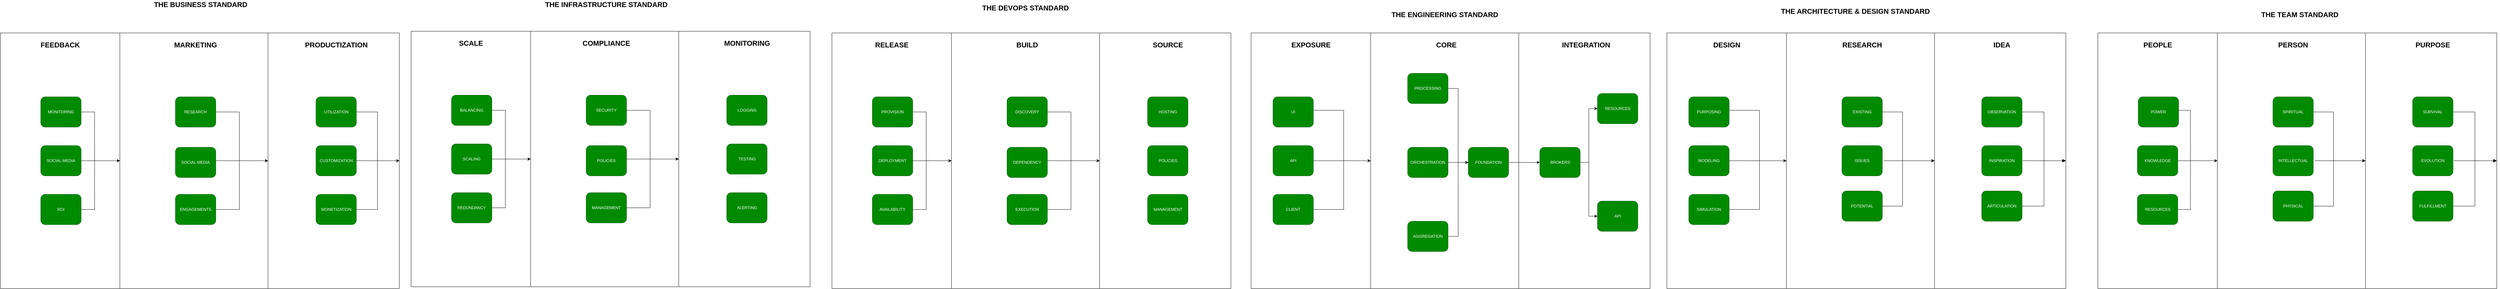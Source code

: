 <mxfile version="14.5.1" type="device" pages="3"><diagram id="Ba9NhRlfh40t01l3Q6xL" name="Page-1"><mxGraphModel dx="6178" dy="3180" grid="1" gridSize="10" guides="1" tooltips="1" connect="1" arrows="1" fold="1" page="1" pageScale="1" pageWidth="1100" pageHeight="850" math="0" shadow="0"><root><mxCell id="0"/><mxCell id="1" parent="0"/><mxCell id="diK6KQzJrS_RyzCH9LNf-19" value="" style="rounded=0;whiteSpace=wrap;html=1;" parent="1" vertex="1"><mxGeometry x="2535" y="-545" width="535" height="760" as="geometry"/></mxCell><mxCell id="diK6KQzJrS_RyzCH9LNf-18" value="" style="rounded=0;whiteSpace=wrap;html=1;" parent="1" vertex="1"><mxGeometry x="2240" y="-545" width="440" height="760" as="geometry"/></mxCell><mxCell id="diK6KQzJrS_RyzCH9LNf-17" value="" style="rounded=0;whiteSpace=wrap;html=1;" parent="1" vertex="1"><mxGeometry x="1885" y="-545" width="355" height="760" as="geometry"/></mxCell><mxCell id="jcMBM6VND6IAMipPpFeE-18" style="edgeStyle=orthogonalEdgeStyle;rounded=0;orthogonalLoop=1;jettySize=auto;html=1;entryX=0;entryY=0.5;entryDx=0;entryDy=0;" parent="1" source="diK6KQzJrS_RyzCH9LNf-2" target="jcMBM6VND6IAMipPpFeE-17" edge="1"><mxGeometry relative="1" as="geometry"/></mxCell><mxCell id="jcMBM6VND6IAMipPpFeE-19" style="edgeStyle=orthogonalEdgeStyle;rounded=0;orthogonalLoop=1;jettySize=auto;html=1;entryX=0;entryY=0.5;entryDx=0;entryDy=0;" parent="1" source="diK6KQzJrS_RyzCH9LNf-2" target="diK6KQzJrS_RyzCH9LNf-21" edge="1"><mxGeometry relative="1" as="geometry"/></mxCell><mxCell id="diK6KQzJrS_RyzCH9LNf-2" value="BROKERS" style="rounded=1;whiteSpace=wrap;html=1;fillColor=#008a00;strokeColor=#005700;fontColor=#ffffff;" parent="1" vertex="1"><mxGeometry x="2742.5" y="-205" width="120" height="90" as="geometry"/></mxCell><mxCell id="diK6KQzJrS_RyzCH9LNf-4" style="edgeStyle=orthogonalEdgeStyle;rounded=0;orthogonalLoop=1;jettySize=auto;html=1;" parent="1" source="diK6KQzJrS_RyzCH9LNf-3" target="diK6KQzJrS_RyzCH9LNf-2" edge="1"><mxGeometry relative="1" as="geometry"/></mxCell><mxCell id="diK6KQzJrS_RyzCH9LNf-3" value="FOUNDATION" style="rounded=1;whiteSpace=wrap;html=1;fillColor=#008a00;strokeColor=#005700;fontColor=#ffffff;" parent="1" vertex="1"><mxGeometry x="2530" y="-205" width="120" height="90" as="geometry"/></mxCell><mxCell id="jcMBM6VND6IAMipPpFeE-9" style="edgeStyle=orthogonalEdgeStyle;rounded=0;orthogonalLoop=1;jettySize=auto;html=1;" parent="1" source="diK6KQzJrS_RyzCH9LNf-7" target="diK6KQzJrS_RyzCH9LNf-18" edge="1"><mxGeometry relative="1" as="geometry"><Array as="points"><mxPoint x="2160" y="-315"/><mxPoint x="2160" y="-165"/></Array></mxGeometry></mxCell><mxCell id="diK6KQzJrS_RyzCH9LNf-7" value="UI" style="rounded=1;whiteSpace=wrap;html=1;fillColor=#008a00;strokeColor=#005700;fontColor=#ffffff;" parent="1" vertex="1"><mxGeometry x="1950" y="-355" width="120" height="90" as="geometry"/></mxCell><mxCell id="jcMBM6VND6IAMipPpFeE-12" style="edgeStyle=orthogonalEdgeStyle;rounded=0;orthogonalLoop=1;jettySize=auto;html=1;" parent="1" source="diK6KQzJrS_RyzCH9LNf-9" edge="1"><mxGeometry relative="1" as="geometry"><mxPoint x="2240" y="-165" as="targetPoint"/></mxGeometry></mxCell><mxCell id="diK6KQzJrS_RyzCH9LNf-9" value="API" style="rounded=1;whiteSpace=wrap;html=1;fillColor=#008a00;strokeColor=#005700;fontColor=#ffffff;" parent="1" vertex="1"><mxGeometry x="1950" y="-210" width="120" height="90" as="geometry"/></mxCell><mxCell id="jcMBM6VND6IAMipPpFeE-13" style="edgeStyle=orthogonalEdgeStyle;rounded=0;orthogonalLoop=1;jettySize=auto;html=1;" parent="1" source="diK6KQzJrS_RyzCH9LNf-10" edge="1"><mxGeometry relative="1" as="geometry"><mxPoint x="2240" y="-165" as="targetPoint"/><Array as="points"><mxPoint x="2160" y="-20"/><mxPoint x="2160" y="-165"/></Array></mxGeometry></mxCell><mxCell id="diK6KQzJrS_RyzCH9LNf-10" value="CLIENT" style="rounded=1;whiteSpace=wrap;html=1;fillColor=#008a00;strokeColor=#005700;fontColor=#ffffff;" parent="1" vertex="1"><mxGeometry x="1950" y="-65" width="120" height="90" as="geometry"/></mxCell><mxCell id="diK6KQzJrS_RyzCH9LNf-21" value="API" style="rounded=1;whiteSpace=wrap;html=1;fillColor=#008a00;strokeColor=#005700;fontColor=#ffffff;" parent="1" vertex="1"><mxGeometry x="2913.75" y="-45" width="120" height="90" as="geometry"/></mxCell><mxCell id="jcMBM6VND6IAMipPpFeE-6" style="edgeStyle=orthogonalEdgeStyle;rounded=0;orthogonalLoop=1;jettySize=auto;html=1;entryX=0;entryY=0.5;entryDx=0;entryDy=0;" parent="1" source="jcMBM6VND6IAMipPpFeE-2" target="diK6KQzJrS_RyzCH9LNf-3" edge="1"><mxGeometry relative="1" as="geometry"/></mxCell><mxCell id="jcMBM6VND6IAMipPpFeE-2" value="PROCESSING" style="rounded=1;whiteSpace=wrap;html=1;fillColor=#008a00;strokeColor=#005700;fontColor=#ffffff;" parent="1" vertex="1"><mxGeometry x="2350" y="-425" width="120" height="90" as="geometry"/></mxCell><mxCell id="jcMBM6VND6IAMipPpFeE-5" style="edgeStyle=orthogonalEdgeStyle;rounded=0;orthogonalLoop=1;jettySize=auto;html=1;" parent="1" source="jcMBM6VND6IAMipPpFeE-3" target="diK6KQzJrS_RyzCH9LNf-3" edge="1"><mxGeometry relative="1" as="geometry"/></mxCell><mxCell id="jcMBM6VND6IAMipPpFeE-3" value="ORCHESTRATION" style="rounded=1;whiteSpace=wrap;html=1;fillColor=#008a00;strokeColor=#005700;fontColor=#ffffff;" parent="1" vertex="1"><mxGeometry x="2350" y="-205" width="120" height="90" as="geometry"/></mxCell><mxCell id="jcMBM6VND6IAMipPpFeE-7" style="edgeStyle=orthogonalEdgeStyle;rounded=0;orthogonalLoop=1;jettySize=auto;html=1;entryX=0;entryY=0.5;entryDx=0;entryDy=0;" parent="1" source="jcMBM6VND6IAMipPpFeE-4" target="diK6KQzJrS_RyzCH9LNf-3" edge="1"><mxGeometry relative="1" as="geometry"/></mxCell><mxCell id="jcMBM6VND6IAMipPpFeE-4" value="AGGREGATION" style="rounded=1;whiteSpace=wrap;html=1;fillColor=#008a00;strokeColor=#005700;fontColor=#ffffff;" parent="1" vertex="1"><mxGeometry x="2350" y="15" width="120" height="90" as="geometry"/></mxCell><mxCell id="jcMBM6VND6IAMipPpFeE-17" value="RESOURCES" style="rounded=1;whiteSpace=wrap;html=1;fillColor=#008a00;strokeColor=#005700;fontColor=#ffffff;" parent="1" vertex="1"><mxGeometry x="2913.75" y="-365" width="120" height="90" as="geometry"/></mxCell><mxCell id="jcMBM6VND6IAMipPpFeE-20" value="EXPOSURE" style="text;html=1;strokeColor=none;fillColor=none;align=center;verticalAlign=middle;whiteSpace=wrap;rounded=0;fontStyle=1;fontSize=21;" parent="1" vertex="1"><mxGeometry x="2042.5" y="-520" width="40" height="20" as="geometry"/></mxCell><mxCell id="jcMBM6VND6IAMipPpFeE-21" value="CORE" style="text;html=1;strokeColor=none;fillColor=none;align=center;verticalAlign=middle;whiteSpace=wrap;rounded=0;fontStyle=1;fontSize=21;" parent="1" vertex="1"><mxGeometry x="2445" y="-520" width="40" height="20" as="geometry"/></mxCell><mxCell id="jcMBM6VND6IAMipPpFeE-22" value="INTEGRATION" style="text;html=1;strokeColor=none;fillColor=none;align=center;verticalAlign=middle;whiteSpace=wrap;rounded=0;fontStyle=1;fontSize=21;" parent="1" vertex="1"><mxGeometry x="2860" y="-520" width="40" height="20" as="geometry"/></mxCell><mxCell id="jcMBM6VND6IAMipPpFeE-24" value="" style="rounded=0;whiteSpace=wrap;html=1;" parent="1" vertex="1"><mxGeometry x="1290" y="-545" width="535" height="760" as="geometry"/></mxCell><mxCell id="jcMBM6VND6IAMipPpFeE-25" value="" style="rounded=0;whiteSpace=wrap;html=1;" parent="1" vertex="1"><mxGeometry x="995" y="-545" width="440" height="760" as="geometry"/></mxCell><mxCell id="jcMBM6VND6IAMipPpFeE-26" value="" style="rounded=0;whiteSpace=wrap;html=1;" parent="1" vertex="1"><mxGeometry x="640" y="-545" width="355" height="760" as="geometry"/></mxCell><mxCell id="jcMBM6VND6IAMipPpFeE-46" value="RELEASE" style="text;html=1;strokeColor=none;fillColor=none;align=center;verticalAlign=middle;whiteSpace=wrap;rounded=0;fontStyle=1;fontSize=21;" parent="1" vertex="1"><mxGeometry x="797.5" y="-520" width="40" height="20" as="geometry"/></mxCell><mxCell id="jcMBM6VND6IAMipPpFeE-47" value="BUILD" style="text;html=1;strokeColor=none;fillColor=none;align=center;verticalAlign=middle;whiteSpace=wrap;rounded=0;fontStyle=1;fontSize=21;" parent="1" vertex="1"><mxGeometry x="1200" y="-520" width="40" height="20" as="geometry"/></mxCell><mxCell id="jcMBM6VND6IAMipPpFeE-48" value="SOURCE" style="text;html=1;strokeColor=none;fillColor=none;align=center;verticalAlign=middle;whiteSpace=wrap;rounded=0;fontStyle=1;fontSize=21;" parent="1" vertex="1"><mxGeometry x="1617.5" y="-520" width="40" height="20" as="geometry"/></mxCell><mxCell id="jcMBM6VND6IAMipPpFeE-58" style="edgeStyle=orthogonalEdgeStyle;rounded=0;orthogonalLoop=1;jettySize=auto;html=1;entryX=1;entryY=0.5;entryDx=0;entryDy=0;fontSize=21;" parent="1" source="jcMBM6VND6IAMipPpFeE-52" target="jcMBM6VND6IAMipPpFeE-25" edge="1"><mxGeometry relative="1" as="geometry"><Array as="points"><mxPoint x="1350" y="-310"/><mxPoint x="1350" y="-165"/></Array></mxGeometry></mxCell><mxCell id="jcMBM6VND6IAMipPpFeE-52" value="DISCOVERY" style="rounded=1;whiteSpace=wrap;html=1;fillColor=#008a00;strokeColor=#005700;fontColor=#ffffff;" parent="1" vertex="1"><mxGeometry x="1160" y="-355" width="120" height="90" as="geometry"/></mxCell><mxCell id="jcMBM6VND6IAMipPpFeE-59" style="edgeStyle=orthogonalEdgeStyle;rounded=0;orthogonalLoop=1;jettySize=auto;html=1;entryX=1;entryY=0.5;entryDx=0;entryDy=0;fontSize=21;" parent="1" source="jcMBM6VND6IAMipPpFeE-53" target="jcMBM6VND6IAMipPpFeE-25" edge="1"><mxGeometry relative="1" as="geometry"><Array as="points"><mxPoint x="1270" y="-165"/><mxPoint x="1270" y="-165"/></Array></mxGeometry></mxCell><mxCell id="jcMBM6VND6IAMipPpFeE-53" value="DEPENDENCY" style="rounded=1;whiteSpace=wrap;html=1;fillColor=#008a00;strokeColor=#005700;fontColor=#ffffff;" parent="1" vertex="1"><mxGeometry x="1160" y="-205" width="120" height="90" as="geometry"/></mxCell><mxCell id="jcMBM6VND6IAMipPpFeE-60" style="edgeStyle=orthogonalEdgeStyle;rounded=0;orthogonalLoop=1;jettySize=auto;html=1;entryX=1;entryY=0.5;entryDx=0;entryDy=0;fontSize=21;" parent="1" source="jcMBM6VND6IAMipPpFeE-54" target="jcMBM6VND6IAMipPpFeE-25" edge="1"><mxGeometry relative="1" as="geometry"><Array as="points"><mxPoint x="1350" y="-20"/><mxPoint x="1350" y="-165"/></Array></mxGeometry></mxCell><mxCell id="jcMBM6VND6IAMipPpFeE-54" value="EXECUTION" style="rounded=1;whiteSpace=wrap;html=1;fillColor=#008a00;strokeColor=#005700;fontColor=#ffffff;" parent="1" vertex="1"><mxGeometry x="1160" y="-65" width="120" height="90" as="geometry"/></mxCell><mxCell id="jcMBM6VND6IAMipPpFeE-55" value="HOSTING" style="rounded=1;whiteSpace=wrap;html=1;fillColor=#008a00;strokeColor=#005700;fontColor=#ffffff;" parent="1" vertex="1"><mxGeometry x="1577.5" y="-355" width="120" height="90" as="geometry"/></mxCell><mxCell id="jcMBM6VND6IAMipPpFeE-56" value="POLICIES" style="rounded=1;whiteSpace=wrap;html=1;fillColor=#008a00;strokeColor=#005700;fontColor=#ffffff;" parent="1" vertex="1"><mxGeometry x="1577.5" y="-210" width="120" height="90" as="geometry"/></mxCell><mxCell id="jcMBM6VND6IAMipPpFeE-57" value="MANAGEMENT" style="rounded=1;whiteSpace=wrap;html=1;fillColor=#008a00;strokeColor=#005700;fontColor=#ffffff;" parent="1" vertex="1"><mxGeometry x="1577.5" y="-65" width="120" height="90" as="geometry"/></mxCell><mxCell id="jcMBM6VND6IAMipPpFeE-64" style="edgeStyle=orthogonalEdgeStyle;rounded=0;orthogonalLoop=1;jettySize=auto;html=1;entryX=1;entryY=0.5;entryDx=0;entryDy=0;fontSize=21;" parent="1" source="jcMBM6VND6IAMipPpFeE-61" target="jcMBM6VND6IAMipPpFeE-26" edge="1"><mxGeometry relative="1" as="geometry"><Array as="points"><mxPoint x="920" y="-310"/><mxPoint x="920" y="-165"/></Array></mxGeometry></mxCell><mxCell id="jcMBM6VND6IAMipPpFeE-61" value="PROVISION" style="rounded=1;whiteSpace=wrap;html=1;fillColor=#008a00;strokeColor=#005700;fontColor=#ffffff;" parent="1" vertex="1"><mxGeometry x="760" y="-355" width="120" height="90" as="geometry"/></mxCell><mxCell id="jcMBM6VND6IAMipPpFeE-66" style="edgeStyle=orthogonalEdgeStyle;rounded=0;orthogonalLoop=1;jettySize=auto;html=1;fontSize=21;exitX=1;exitY=0.5;exitDx=0;exitDy=0;" parent="1" source="jcMBM6VND6IAMipPpFeE-62" edge="1"><mxGeometry relative="1" as="geometry"><mxPoint x="995" y="-165" as="targetPoint"/><mxPoint x="885" y="-165" as="sourcePoint"/></mxGeometry></mxCell><mxCell id="jcMBM6VND6IAMipPpFeE-62" value="DEPLOYMENT" style="rounded=1;whiteSpace=wrap;html=1;fillColor=#008a00;strokeColor=#005700;fontColor=#ffffff;" parent="1" vertex="1"><mxGeometry x="760" y="-210" width="120" height="90" as="geometry"/></mxCell><mxCell id="jcMBM6VND6IAMipPpFeE-67" style="edgeStyle=orthogonalEdgeStyle;rounded=0;orthogonalLoop=1;jettySize=auto;html=1;entryX=1;entryY=0.5;entryDx=0;entryDy=0;fontSize=21;" parent="1" source="jcMBM6VND6IAMipPpFeE-63" target="jcMBM6VND6IAMipPpFeE-26" edge="1"><mxGeometry relative="1" as="geometry"><Array as="points"><mxPoint x="920" y="-20"/><mxPoint x="920" y="-165"/></Array></mxGeometry></mxCell><mxCell id="jcMBM6VND6IAMipPpFeE-63" value="AVAILABILITY" style="rounded=1;whiteSpace=wrap;html=1;fillColor=#008a00;strokeColor=#005700;fontColor=#ffffff;" parent="1" vertex="1"><mxGeometry x="760" y="-65" width="120" height="90" as="geometry"/></mxCell><mxCell id="jcMBM6VND6IAMipPpFeE-68" value="" style="rounded=0;whiteSpace=wrap;html=1;" parent="1" vertex="1"><mxGeometry x="3770" y="-545" width="535" height="760" as="geometry"/></mxCell><mxCell id="jcMBM6VND6IAMipPpFeE-69" value="" style="rounded=0;whiteSpace=wrap;html=1;" parent="1" vertex="1"><mxGeometry x="3475" y="-545" width="440" height="760" as="geometry"/></mxCell><mxCell id="jcMBM6VND6IAMipPpFeE-70" value="" style="rounded=0;whiteSpace=wrap;html=1;" parent="1" vertex="1"><mxGeometry x="3120" y="-545" width="355" height="760" as="geometry"/></mxCell><mxCell id="jcMBM6VND6IAMipPpFeE-76" style="edgeStyle=orthogonalEdgeStyle;rounded=0;orthogonalLoop=1;jettySize=auto;html=1;" parent="1" source="jcMBM6VND6IAMipPpFeE-77" target="jcMBM6VND6IAMipPpFeE-69" edge="1"><mxGeometry relative="1" as="geometry"><Array as="points"><mxPoint x="3395" y="-315"/><mxPoint x="3395" y="-165"/></Array></mxGeometry></mxCell><mxCell id="jcMBM6VND6IAMipPpFeE-77" value="PURPOSING" style="rounded=1;whiteSpace=wrap;html=1;fillColor=#008a00;strokeColor=#005700;fontColor=#ffffff;" parent="1" vertex="1"><mxGeometry x="3185" y="-355" width="120" height="90" as="geometry"/></mxCell><mxCell id="jcMBM6VND6IAMipPpFeE-78" style="edgeStyle=orthogonalEdgeStyle;rounded=0;orthogonalLoop=1;jettySize=auto;html=1;" parent="1" source="jcMBM6VND6IAMipPpFeE-79" edge="1"><mxGeometry relative="1" as="geometry"><mxPoint x="3475" y="-165" as="targetPoint"/></mxGeometry></mxCell><mxCell id="jcMBM6VND6IAMipPpFeE-79" value="MODELING" style="rounded=1;whiteSpace=wrap;html=1;fillColor=#008a00;strokeColor=#005700;fontColor=#ffffff;" parent="1" vertex="1"><mxGeometry x="3185" y="-210" width="120" height="90" as="geometry"/></mxCell><mxCell id="jcMBM6VND6IAMipPpFeE-80" style="edgeStyle=orthogonalEdgeStyle;rounded=0;orthogonalLoop=1;jettySize=auto;html=1;" parent="1" source="jcMBM6VND6IAMipPpFeE-81" edge="1"><mxGeometry relative="1" as="geometry"><mxPoint x="3475" y="-165" as="targetPoint"/><Array as="points"><mxPoint x="3395" y="-20"/><mxPoint x="3395" y="-165"/></Array></mxGeometry></mxCell><mxCell id="jcMBM6VND6IAMipPpFeE-81" value="SIMULATION" style="rounded=1;whiteSpace=wrap;html=1;fillColor=#008a00;strokeColor=#005700;fontColor=#ffffff;" parent="1" vertex="1"><mxGeometry x="3185" y="-65" width="120" height="90" as="geometry"/></mxCell><mxCell id="jcMBM6VND6IAMipPpFeE-93" style="edgeStyle=orthogonalEdgeStyle;rounded=0;orthogonalLoop=1;jettySize=auto;html=1;entryX=1;entryY=0.5;entryDx=0;entryDy=0;fontSize=21;" parent="1" source="jcMBM6VND6IAMipPpFeE-84" target="jcMBM6VND6IAMipPpFeE-69" edge="1"><mxGeometry relative="1" as="geometry"><Array as="points"><mxPoint x="3820" y="-310"/><mxPoint x="3820" y="-165"/></Array></mxGeometry></mxCell><mxCell id="jcMBM6VND6IAMipPpFeE-84" value="EXISTING" style="rounded=1;whiteSpace=wrap;html=1;fillColor=#008a00;strokeColor=#005700;fontColor=#ffffff;" parent="1" vertex="1"><mxGeometry x="3640" y="-355" width="120" height="90" as="geometry"/></mxCell><mxCell id="jcMBM6VND6IAMipPpFeE-94" style="edgeStyle=orthogonalEdgeStyle;rounded=0;orthogonalLoop=1;jettySize=auto;html=1;fontSize=21;" parent="1" edge="1"><mxGeometry relative="1" as="geometry"><mxPoint x="3914" y="-165" as="targetPoint"/><mxPoint x="3764" y="-165" as="sourcePoint"/></mxGeometry></mxCell><mxCell id="jcMBM6VND6IAMipPpFeE-86" value="ISSUES" style="rounded=1;whiteSpace=wrap;html=1;fillColor=#008a00;strokeColor=#005700;fontColor=#ffffff;" parent="1" vertex="1"><mxGeometry x="3640" y="-210" width="120" height="90" as="geometry"/></mxCell><mxCell id="jcMBM6VND6IAMipPpFeE-95" style="edgeStyle=orthogonalEdgeStyle;rounded=0;orthogonalLoop=1;jettySize=auto;html=1;entryX=1;entryY=0.5;entryDx=0;entryDy=0;fontSize=21;" parent="1" source="jcMBM6VND6IAMipPpFeE-88" target="jcMBM6VND6IAMipPpFeE-69" edge="1"><mxGeometry relative="1" as="geometry"><Array as="points"><mxPoint x="3820" y="-30"/><mxPoint x="3820" y="-165"/></Array></mxGeometry></mxCell><mxCell id="jcMBM6VND6IAMipPpFeE-88" value="POTENTIAL" style="rounded=1;whiteSpace=wrap;html=1;fillColor=#008a00;strokeColor=#005700;fontColor=#ffffff;" parent="1" vertex="1"><mxGeometry x="3640" y="-75" width="120" height="90" as="geometry"/></mxCell><mxCell id="jcMBM6VND6IAMipPpFeE-98" style="edgeStyle=orthogonalEdgeStyle;rounded=0;orthogonalLoop=1;jettySize=auto;html=1;entryX=1;entryY=0.5;entryDx=0;entryDy=0;fontSize=21;" parent="1" source="jcMBM6VND6IAMipPpFeE-89" target="jcMBM6VND6IAMipPpFeE-68" edge="1"><mxGeometry relative="1" as="geometry"><Array as="points"><mxPoint x="4240" y="-310"/><mxPoint x="4240" y="-165"/></Array></mxGeometry></mxCell><mxCell id="jcMBM6VND6IAMipPpFeE-89" value="OBSERVATION" style="rounded=1;whiteSpace=wrap;html=1;fillColor=#008a00;strokeColor=#005700;fontColor=#ffffff;" parent="1" vertex="1"><mxGeometry x="4055" y="-355" width="120" height="90" as="geometry"/></mxCell><mxCell id="jcMBM6VND6IAMipPpFeE-90" value="DESIGN" style="text;html=1;strokeColor=none;fillColor=none;align=center;verticalAlign=middle;whiteSpace=wrap;rounded=0;fontStyle=1;fontSize=21;" parent="1" vertex="1"><mxGeometry x="3277.5" y="-520" width="40" height="20" as="geometry"/></mxCell><mxCell id="jcMBM6VND6IAMipPpFeE-91" value="RESEARCH" style="text;html=1;strokeColor=none;fillColor=none;align=center;verticalAlign=middle;whiteSpace=wrap;rounded=0;fontStyle=1;fontSize=21;" parent="1" vertex="1"><mxGeometry x="3680" y="-520" width="40" height="20" as="geometry"/></mxCell><mxCell id="jcMBM6VND6IAMipPpFeE-92" value="IDEA" style="text;html=1;strokeColor=none;fillColor=none;align=center;verticalAlign=middle;whiteSpace=wrap;rounded=0;fontStyle=1;fontSize=21;" parent="1" vertex="1"><mxGeometry x="4095" y="-520" width="40" height="20" as="geometry"/></mxCell><mxCell id="jcMBM6VND6IAMipPpFeE-99" style="edgeStyle=orthogonalEdgeStyle;rounded=0;orthogonalLoop=1;jettySize=auto;html=1;fontSize=21;" parent="1" edge="1"><mxGeometry relative="1" as="geometry"><mxPoint x="4302" y="-165" as="targetPoint"/><mxPoint x="4177" y="-165" as="sourcePoint"/></mxGeometry></mxCell><mxCell id="jcMBM6VND6IAMipPpFeE-96" value="INSPIRATION" style="rounded=1;whiteSpace=wrap;html=1;fillColor=#008a00;strokeColor=#005700;fontColor=#ffffff;" parent="1" vertex="1"><mxGeometry x="4055" y="-210" width="120" height="90" as="geometry"/></mxCell><mxCell id="jcMBM6VND6IAMipPpFeE-100" style="edgeStyle=orthogonalEdgeStyle;rounded=0;orthogonalLoop=1;jettySize=auto;html=1;entryX=1;entryY=0.5;entryDx=0;entryDy=0;fontSize=21;" parent="1" source="jcMBM6VND6IAMipPpFeE-97" target="jcMBM6VND6IAMipPpFeE-68" edge="1"><mxGeometry relative="1" as="geometry"><Array as="points"><mxPoint x="4240" y="-30"/><mxPoint x="4240" y="-165"/></Array></mxGeometry></mxCell><mxCell id="jcMBM6VND6IAMipPpFeE-97" value="ARTICULATION" style="rounded=1;whiteSpace=wrap;html=1;fillColor=#008a00;strokeColor=#005700;fontColor=#ffffff;" parent="1" vertex="1"><mxGeometry x="4055" y="-75" width="120" height="90" as="geometry"/></mxCell><mxCell id="jcMBM6VND6IAMipPpFeE-101" value="" style="rounded=0;whiteSpace=wrap;html=1;" parent="1" vertex="1"><mxGeometry x="40" y="-550" width="535" height="760" as="geometry"/></mxCell><mxCell id="jcMBM6VND6IAMipPpFeE-102" value="" style="rounded=0;whiteSpace=wrap;html=1;" parent="1" vertex="1"><mxGeometry x="-255" y="-550" width="440" height="760" as="geometry"/></mxCell><mxCell id="jcMBM6VND6IAMipPpFeE-103" value="" style="rounded=0;whiteSpace=wrap;html=1;" parent="1" vertex="1"><mxGeometry x="-610" y="-550" width="355" height="760" as="geometry"/></mxCell><mxCell id="jcMBM6VND6IAMipPpFeE-104" value="SCALE" style="text;html=1;strokeColor=none;fillColor=none;align=center;verticalAlign=middle;whiteSpace=wrap;rounded=0;fontStyle=1;fontSize=21;" parent="1" vertex="1"><mxGeometry x="-452.5" y="-525" width="40" height="20" as="geometry"/></mxCell><mxCell id="jcMBM6VND6IAMipPpFeE-105" value="COMPLIANCE" style="text;html=1;strokeColor=none;fillColor=none;align=center;verticalAlign=middle;whiteSpace=wrap;rounded=0;fontStyle=1;fontSize=21;" parent="1" vertex="1"><mxGeometry x="-50" y="-525" width="40" height="20" as="geometry"/></mxCell><mxCell id="jcMBM6VND6IAMipPpFeE-106" value="MONITORING" style="text;html=1;strokeColor=none;fillColor=none;align=center;verticalAlign=middle;whiteSpace=wrap;rounded=0;fontStyle=1;fontSize=21;" parent="1" vertex="1"><mxGeometry x="367.5" y="-525" width="40" height="20" as="geometry"/></mxCell><mxCell id="jcMBM6VND6IAMipPpFeE-107" style="edgeStyle=orthogonalEdgeStyle;rounded=0;orthogonalLoop=1;jettySize=auto;html=1;entryX=1;entryY=0.5;entryDx=0;entryDy=0;fontSize=21;" parent="1" source="jcMBM6VND6IAMipPpFeE-108" target="jcMBM6VND6IAMipPpFeE-102" edge="1"><mxGeometry relative="1" as="geometry"><Array as="points"><mxPoint x="100" y="-315"/><mxPoint x="100" y="-170"/></Array></mxGeometry></mxCell><mxCell id="jcMBM6VND6IAMipPpFeE-108" value="SECURITY" style="rounded=1;whiteSpace=wrap;html=1;fillColor=#008a00;strokeColor=#005700;fontColor=#ffffff;" parent="1" vertex="1"><mxGeometry x="-90" y="-360" width="120" height="90" as="geometry"/></mxCell><mxCell id="jcMBM6VND6IAMipPpFeE-109" style="edgeStyle=orthogonalEdgeStyle;rounded=0;orthogonalLoop=1;jettySize=auto;html=1;entryX=1;entryY=0.5;entryDx=0;entryDy=0;fontSize=21;" parent="1" source="jcMBM6VND6IAMipPpFeE-110" target="jcMBM6VND6IAMipPpFeE-102" edge="1"><mxGeometry relative="1" as="geometry"><Array as="points"><mxPoint x="20" y="-170"/><mxPoint x="20" y="-170"/></Array></mxGeometry></mxCell><mxCell id="jcMBM6VND6IAMipPpFeE-110" value="POLICIES" style="rounded=1;whiteSpace=wrap;html=1;fillColor=#008a00;strokeColor=#005700;fontColor=#ffffff;" parent="1" vertex="1"><mxGeometry x="-90" y="-210" width="120" height="90" as="geometry"/></mxCell><mxCell id="jcMBM6VND6IAMipPpFeE-111" style="edgeStyle=orthogonalEdgeStyle;rounded=0;orthogonalLoop=1;jettySize=auto;html=1;entryX=1;entryY=0.5;entryDx=0;entryDy=0;fontSize=21;" parent="1" source="jcMBM6VND6IAMipPpFeE-112" target="jcMBM6VND6IAMipPpFeE-102" edge="1"><mxGeometry relative="1" as="geometry"><Array as="points"><mxPoint x="100" y="-25"/><mxPoint x="100" y="-170"/></Array></mxGeometry></mxCell><mxCell id="jcMBM6VND6IAMipPpFeE-112" value="MANAGEMENT" style="rounded=1;whiteSpace=wrap;html=1;fillColor=#008a00;strokeColor=#005700;fontColor=#ffffff;" parent="1" vertex="1"><mxGeometry x="-90" y="-70" width="120" height="90" as="geometry"/></mxCell><mxCell id="jcMBM6VND6IAMipPpFeE-113" value="LOGGING" style="rounded=1;whiteSpace=wrap;html=1;fillColor=#008a00;strokeColor=#005700;fontColor=#ffffff;" parent="1" vertex="1"><mxGeometry x="327.5" y="-360" width="120" height="90" as="geometry"/></mxCell><mxCell id="jcMBM6VND6IAMipPpFeE-114" value="TESTING" style="rounded=1;whiteSpace=wrap;html=1;fillColor=#008a00;strokeColor=#005700;fontColor=#ffffff;" parent="1" vertex="1"><mxGeometry x="327.5" y="-215" width="120" height="90" as="geometry"/></mxCell><mxCell id="jcMBM6VND6IAMipPpFeE-115" value="ALERTING" style="rounded=1;whiteSpace=wrap;html=1;fillColor=#008a00;strokeColor=#005700;fontColor=#ffffff;" parent="1" vertex="1"><mxGeometry x="327.5" y="-70" width="120" height="90" as="geometry"/></mxCell><mxCell id="jcMBM6VND6IAMipPpFeE-116" style="edgeStyle=orthogonalEdgeStyle;rounded=0;orthogonalLoop=1;jettySize=auto;html=1;entryX=1;entryY=0.5;entryDx=0;entryDy=0;fontSize=21;" parent="1" source="jcMBM6VND6IAMipPpFeE-117" target="jcMBM6VND6IAMipPpFeE-103" edge="1"><mxGeometry relative="1" as="geometry"><Array as="points"><mxPoint x="-330" y="-315"/><mxPoint x="-330" y="-170"/></Array></mxGeometry></mxCell><mxCell id="jcMBM6VND6IAMipPpFeE-117" value="BALANCING" style="rounded=1;whiteSpace=wrap;html=1;fillColor=#008a00;strokeColor=#005700;fontColor=#ffffff;" parent="1" vertex="1"><mxGeometry x="-490" y="-360" width="120" height="90" as="geometry"/></mxCell><mxCell id="jcMBM6VND6IAMipPpFeE-118" style="edgeStyle=orthogonalEdgeStyle;rounded=0;orthogonalLoop=1;jettySize=auto;html=1;fontSize=21;exitX=1;exitY=0.5;exitDx=0;exitDy=0;" parent="1" source="jcMBM6VND6IAMipPpFeE-119" edge="1"><mxGeometry relative="1" as="geometry"><mxPoint x="-255" y="-170" as="targetPoint"/><mxPoint x="-365" y="-170" as="sourcePoint"/></mxGeometry></mxCell><mxCell id="jcMBM6VND6IAMipPpFeE-119" value="SCALING" style="rounded=1;whiteSpace=wrap;html=1;fillColor=#008a00;strokeColor=#005700;fontColor=#ffffff;" parent="1" vertex="1"><mxGeometry x="-490" y="-215" width="120" height="90" as="geometry"/></mxCell><mxCell id="jcMBM6VND6IAMipPpFeE-120" style="edgeStyle=orthogonalEdgeStyle;rounded=0;orthogonalLoop=1;jettySize=auto;html=1;entryX=1;entryY=0.5;entryDx=0;entryDy=0;fontSize=21;" parent="1" source="jcMBM6VND6IAMipPpFeE-121" target="jcMBM6VND6IAMipPpFeE-103" edge="1"><mxGeometry relative="1" as="geometry"><Array as="points"><mxPoint x="-330" y="-25"/><mxPoint x="-330" y="-170"/></Array></mxGeometry></mxCell><mxCell id="jcMBM6VND6IAMipPpFeE-121" value="REDUNDANCY" style="rounded=1;whiteSpace=wrap;html=1;fillColor=#008a00;strokeColor=#005700;fontColor=#ffffff;" parent="1" vertex="1"><mxGeometry x="-490" y="-70" width="120" height="90" as="geometry"/></mxCell><mxCell id="jcMBM6VND6IAMipPpFeE-122" value="" style="rounded=0;whiteSpace=wrap;html=1;" parent="1" vertex="1"><mxGeometry x="-1180" y="-545" width="535" height="760" as="geometry"/></mxCell><mxCell id="jcMBM6VND6IAMipPpFeE-123" value="" style="rounded=0;whiteSpace=wrap;html=1;" parent="1" vertex="1"><mxGeometry x="-1475" y="-545" width="440" height="760" as="geometry"/></mxCell><mxCell id="jcMBM6VND6IAMipPpFeE-124" value="" style="rounded=0;whiteSpace=wrap;html=1;" parent="1" vertex="1"><mxGeometry x="-1830" y="-545" width="355" height="760" as="geometry"/></mxCell><mxCell id="jcMBM6VND6IAMipPpFeE-125" value="FEEDBACK" style="text;html=1;strokeColor=none;fillColor=none;align=center;verticalAlign=middle;whiteSpace=wrap;rounded=0;fontStyle=1;fontSize=21;" parent="1" vertex="1"><mxGeometry x="-1672.5" y="-520" width="40" height="20" as="geometry"/></mxCell><mxCell id="jcMBM6VND6IAMipPpFeE-126" value="MARKETING" style="text;html=1;strokeColor=none;fillColor=none;align=center;verticalAlign=middle;whiteSpace=wrap;rounded=0;fontStyle=1;fontSize=21;" parent="1" vertex="1"><mxGeometry x="-1270" y="-520" width="40" height="20" as="geometry"/></mxCell><mxCell id="jcMBM6VND6IAMipPpFeE-127" value="PRODUCTIZATION" style="text;html=1;strokeColor=none;fillColor=none;align=center;verticalAlign=middle;whiteSpace=wrap;rounded=0;fontStyle=1;fontSize=21;" parent="1" vertex="1"><mxGeometry x="-852.5" y="-520" width="40" height="20" as="geometry"/></mxCell><mxCell id="jcMBM6VND6IAMipPpFeE-128" style="edgeStyle=orthogonalEdgeStyle;rounded=0;orthogonalLoop=1;jettySize=auto;html=1;entryX=1;entryY=0.5;entryDx=0;entryDy=0;fontSize=21;" parent="1" source="jcMBM6VND6IAMipPpFeE-129" target="jcMBM6VND6IAMipPpFeE-123" edge="1"><mxGeometry relative="1" as="geometry"><Array as="points"><mxPoint x="-1120" y="-310"/><mxPoint x="-1120" y="-165"/></Array></mxGeometry></mxCell><mxCell id="jcMBM6VND6IAMipPpFeE-129" value="RESEARCH" style="rounded=1;whiteSpace=wrap;html=1;fillColor=#008a00;strokeColor=#005700;fontColor=#ffffff;" parent="1" vertex="1"><mxGeometry x="-1310" y="-355" width="120" height="90" as="geometry"/></mxCell><mxCell id="jcMBM6VND6IAMipPpFeE-130" style="edgeStyle=orthogonalEdgeStyle;rounded=0;orthogonalLoop=1;jettySize=auto;html=1;entryX=1;entryY=0.5;entryDx=0;entryDy=0;fontSize=21;" parent="1" source="jcMBM6VND6IAMipPpFeE-131" target="jcMBM6VND6IAMipPpFeE-123" edge="1"><mxGeometry relative="1" as="geometry"><Array as="points"><mxPoint x="-1200" y="-165"/><mxPoint x="-1200" y="-165"/></Array></mxGeometry></mxCell><mxCell id="jcMBM6VND6IAMipPpFeE-131" value="SOCIAL MEDIA" style="rounded=1;whiteSpace=wrap;html=1;fillColor=#008a00;strokeColor=#005700;fontColor=#ffffff;" parent="1" vertex="1"><mxGeometry x="-1310" y="-205" width="120" height="90" as="geometry"/></mxCell><mxCell id="jcMBM6VND6IAMipPpFeE-132" style="edgeStyle=orthogonalEdgeStyle;rounded=0;orthogonalLoop=1;jettySize=auto;html=1;entryX=1;entryY=0.5;entryDx=0;entryDy=0;fontSize=21;" parent="1" source="jcMBM6VND6IAMipPpFeE-133" target="jcMBM6VND6IAMipPpFeE-123" edge="1"><mxGeometry relative="1" as="geometry"><Array as="points"><mxPoint x="-1120" y="-20"/><mxPoint x="-1120" y="-165"/></Array></mxGeometry></mxCell><mxCell id="jcMBM6VND6IAMipPpFeE-133" value="ENGAGEMENTS" style="rounded=1;whiteSpace=wrap;html=1;fillColor=#008a00;strokeColor=#005700;fontColor=#ffffff;" parent="1" vertex="1"><mxGeometry x="-1310" y="-65" width="120" height="90" as="geometry"/></mxCell><mxCell id="jcMBM6VND6IAMipPpFeE-143" style="edgeStyle=orthogonalEdgeStyle;rounded=0;orthogonalLoop=1;jettySize=auto;html=1;entryX=1;entryY=0.5;entryDx=0;entryDy=0;fontSize=21;" parent="1" source="jcMBM6VND6IAMipPpFeE-134" target="jcMBM6VND6IAMipPpFeE-122" edge="1"><mxGeometry relative="1" as="geometry"><Array as="points"><mxPoint x="-710" y="-310"/><mxPoint x="-710" y="-165"/></Array></mxGeometry></mxCell><mxCell id="jcMBM6VND6IAMipPpFeE-134" value="UTILIZATION" style="rounded=1;whiteSpace=wrap;html=1;fillColor=#008a00;strokeColor=#005700;fontColor=#ffffff;" parent="1" vertex="1"><mxGeometry x="-892.5" y="-355" width="120" height="90" as="geometry"/></mxCell><mxCell id="jcMBM6VND6IAMipPpFeE-144" style="edgeStyle=orthogonalEdgeStyle;rounded=0;orthogonalLoop=1;jettySize=auto;html=1;entryX=1;entryY=0.5;entryDx=0;entryDy=0;fontSize=21;" parent="1" source="jcMBM6VND6IAMipPpFeE-135" target="jcMBM6VND6IAMipPpFeE-122" edge="1"><mxGeometry relative="1" as="geometry"><Array as="points"><mxPoint x="-710" y="-165"/><mxPoint x="-710" y="-165"/></Array></mxGeometry></mxCell><mxCell id="jcMBM6VND6IAMipPpFeE-135" value="CUSTOMIZATION" style="rounded=1;whiteSpace=wrap;html=1;fillColor=#008a00;strokeColor=#005700;fontColor=#ffffff;" parent="1" vertex="1"><mxGeometry x="-892.5" y="-210" width="120" height="90" as="geometry"/></mxCell><mxCell id="jcMBM6VND6IAMipPpFeE-146" style="edgeStyle=orthogonalEdgeStyle;rounded=0;orthogonalLoop=1;jettySize=auto;html=1;entryX=1;entryY=0.5;entryDx=0;entryDy=0;fontSize=21;" parent="1" source="jcMBM6VND6IAMipPpFeE-136" target="jcMBM6VND6IAMipPpFeE-122" edge="1"><mxGeometry relative="1" as="geometry"><Array as="points"><mxPoint x="-710" y="-20"/><mxPoint x="-710" y="-165"/></Array></mxGeometry></mxCell><mxCell id="jcMBM6VND6IAMipPpFeE-136" value="MONETIZATION" style="rounded=1;whiteSpace=wrap;html=1;fillColor=#008a00;strokeColor=#005700;fontColor=#ffffff;" parent="1" vertex="1"><mxGeometry x="-892.5" y="-65" width="120" height="90" as="geometry"/></mxCell><mxCell id="jcMBM6VND6IAMipPpFeE-137" style="edgeStyle=orthogonalEdgeStyle;rounded=0;orthogonalLoop=1;jettySize=auto;html=1;entryX=1;entryY=0.5;entryDx=0;entryDy=0;fontSize=21;" parent="1" source="jcMBM6VND6IAMipPpFeE-138" target="jcMBM6VND6IAMipPpFeE-124" edge="1"><mxGeometry relative="1" as="geometry"><Array as="points"><mxPoint x="-1550" y="-310"/><mxPoint x="-1550" y="-165"/></Array></mxGeometry></mxCell><mxCell id="jcMBM6VND6IAMipPpFeE-138" value="MONITORING" style="rounded=1;whiteSpace=wrap;html=1;fillColor=#008a00;strokeColor=#005700;fontColor=#ffffff;" parent="1" vertex="1"><mxGeometry x="-1710" y="-355" width="120" height="90" as="geometry"/></mxCell><mxCell id="jcMBM6VND6IAMipPpFeE-139" style="edgeStyle=orthogonalEdgeStyle;rounded=0;orthogonalLoop=1;jettySize=auto;html=1;fontSize=21;exitX=1;exitY=0.5;exitDx=0;exitDy=0;" parent="1" source="jcMBM6VND6IAMipPpFeE-140" edge="1"><mxGeometry relative="1" as="geometry"><mxPoint x="-1475" y="-165" as="targetPoint"/><mxPoint x="-1585" y="-165" as="sourcePoint"/></mxGeometry></mxCell><mxCell id="jcMBM6VND6IAMipPpFeE-140" value="SOCIAL MEDIA" style="rounded=1;whiteSpace=wrap;html=1;fillColor=#008a00;strokeColor=#005700;fontColor=#ffffff;" parent="1" vertex="1"><mxGeometry x="-1710" y="-210" width="120" height="90" as="geometry"/></mxCell><mxCell id="jcMBM6VND6IAMipPpFeE-141" style="edgeStyle=orthogonalEdgeStyle;rounded=0;orthogonalLoop=1;jettySize=auto;html=1;entryX=1;entryY=0.5;entryDx=0;entryDy=0;fontSize=21;" parent="1" source="jcMBM6VND6IAMipPpFeE-142" target="jcMBM6VND6IAMipPpFeE-124" edge="1"><mxGeometry relative="1" as="geometry"><Array as="points"><mxPoint x="-1550" y="-20"/><mxPoint x="-1550" y="-165"/></Array></mxGeometry></mxCell><mxCell id="jcMBM6VND6IAMipPpFeE-142" value="ROI" style="rounded=1;whiteSpace=wrap;html=1;fillColor=#008a00;strokeColor=#005700;fontColor=#ffffff;" parent="1" vertex="1"><mxGeometry x="-1710" y="-65" width="120" height="90" as="geometry"/></mxCell><mxCell id="jcMBM6VND6IAMipPpFeE-147" value="" style="rounded=0;whiteSpace=wrap;html=1;" parent="1" vertex="1"><mxGeometry x="5050" y="-545" width="535" height="760" as="geometry"/></mxCell><mxCell id="jcMBM6VND6IAMipPpFeE-148" value="" style="rounded=0;whiteSpace=wrap;html=1;" parent="1" vertex="1"><mxGeometry x="4755" y="-545" width="440" height="760" as="geometry"/></mxCell><mxCell id="jcMBM6VND6IAMipPpFeE-149" value="" style="rounded=0;whiteSpace=wrap;html=1;" parent="1" vertex="1"><mxGeometry x="4400" y="-545" width="355" height="760" as="geometry"/></mxCell><mxCell id="jcMBM6VND6IAMipPpFeE-150" style="edgeStyle=orthogonalEdgeStyle;rounded=0;orthogonalLoop=1;jettySize=auto;html=1;" parent="1" source="jcMBM6VND6IAMipPpFeE-151" target="jcMBM6VND6IAMipPpFeE-148" edge="1"><mxGeometry relative="1" as="geometry"><Array as="points"><mxPoint x="4675" y="-315"/><mxPoint x="4675" y="-165"/></Array></mxGeometry></mxCell><mxCell id="jcMBM6VND6IAMipPpFeE-151" value="POWER" style="rounded=1;whiteSpace=wrap;html=1;fillColor=#008a00;strokeColor=#005700;fontColor=#ffffff;" parent="1" vertex="1"><mxGeometry x="4520" y="-355" width="120" height="90" as="geometry"/></mxCell><mxCell id="jcMBM6VND6IAMipPpFeE-152" style="edgeStyle=orthogonalEdgeStyle;rounded=0;orthogonalLoop=1;jettySize=auto;html=1;" parent="1" source="jcMBM6VND6IAMipPpFeE-153" edge="1"><mxGeometry relative="1" as="geometry"><mxPoint x="4755" y="-165" as="targetPoint"/></mxGeometry></mxCell><mxCell id="jcMBM6VND6IAMipPpFeE-153" value="KNOWLEDGE" style="rounded=1;whiteSpace=wrap;html=1;fillColor=#008a00;strokeColor=#005700;fontColor=#ffffff;" parent="1" vertex="1"><mxGeometry x="4517.5" y="-210" width="120" height="90" as="geometry"/></mxCell><mxCell id="jcMBM6VND6IAMipPpFeE-154" style="edgeStyle=orthogonalEdgeStyle;rounded=0;orthogonalLoop=1;jettySize=auto;html=1;" parent="1" source="jcMBM6VND6IAMipPpFeE-155" edge="1"><mxGeometry relative="1" as="geometry"><mxPoint x="4755" y="-165" as="targetPoint"/><Array as="points"><mxPoint x="4675" y="-20"/><mxPoint x="4675" y="-165"/></Array></mxGeometry></mxCell><mxCell id="jcMBM6VND6IAMipPpFeE-155" value="RESOURCES" style="rounded=1;whiteSpace=wrap;html=1;fillColor=#008a00;strokeColor=#005700;fontColor=#ffffff;" parent="1" vertex="1"><mxGeometry x="4517.5" y="-65" width="120" height="90" as="geometry"/></mxCell><mxCell id="jcMBM6VND6IAMipPpFeE-156" style="edgeStyle=orthogonalEdgeStyle;rounded=0;orthogonalLoop=1;jettySize=auto;html=1;entryX=1;entryY=0.5;entryDx=0;entryDy=0;fontSize=21;" parent="1" source="jcMBM6VND6IAMipPpFeE-157" target="jcMBM6VND6IAMipPpFeE-148" edge="1"><mxGeometry relative="1" as="geometry"><Array as="points"><mxPoint x="5100" y="-310"/><mxPoint x="5100" y="-165"/></Array></mxGeometry></mxCell><mxCell id="jcMBM6VND6IAMipPpFeE-157" value="SPIRITUAL" style="rounded=1;whiteSpace=wrap;html=1;fillColor=#008a00;strokeColor=#005700;fontColor=#ffffff;" parent="1" vertex="1"><mxGeometry x="4920" y="-355" width="120" height="90" as="geometry"/></mxCell><mxCell id="jcMBM6VND6IAMipPpFeE-158" style="edgeStyle=orthogonalEdgeStyle;rounded=0;orthogonalLoop=1;jettySize=auto;html=1;fontSize=21;" parent="1" edge="1"><mxGeometry relative="1" as="geometry"><mxPoint x="5194" y="-165" as="targetPoint"/><mxPoint x="5044" y="-165" as="sourcePoint"/></mxGeometry></mxCell><mxCell id="jcMBM6VND6IAMipPpFeE-159" value="INTELLECTUAL" style="rounded=1;whiteSpace=wrap;html=1;fillColor=#008a00;strokeColor=#005700;fontColor=#ffffff;" parent="1" vertex="1"><mxGeometry x="4920" y="-210" width="120" height="90" as="geometry"/></mxCell><mxCell id="jcMBM6VND6IAMipPpFeE-160" style="edgeStyle=orthogonalEdgeStyle;rounded=0;orthogonalLoop=1;jettySize=auto;html=1;entryX=1;entryY=0.5;entryDx=0;entryDy=0;fontSize=21;" parent="1" source="jcMBM6VND6IAMipPpFeE-161" target="jcMBM6VND6IAMipPpFeE-148" edge="1"><mxGeometry relative="1" as="geometry"><Array as="points"><mxPoint x="5100" y="-30"/><mxPoint x="5100" y="-165"/></Array></mxGeometry></mxCell><mxCell id="jcMBM6VND6IAMipPpFeE-161" value="PHYSICAL" style="rounded=1;whiteSpace=wrap;html=1;fillColor=#008a00;strokeColor=#005700;fontColor=#ffffff;" parent="1" vertex="1"><mxGeometry x="4920" y="-75" width="120" height="90" as="geometry"/></mxCell><mxCell id="jcMBM6VND6IAMipPpFeE-162" style="edgeStyle=orthogonalEdgeStyle;rounded=0;orthogonalLoop=1;jettySize=auto;html=1;entryX=1;entryY=0.5;entryDx=0;entryDy=0;fontSize=21;" parent="1" source="jcMBM6VND6IAMipPpFeE-163" target="jcMBM6VND6IAMipPpFeE-147" edge="1"><mxGeometry relative="1" as="geometry"><Array as="points"><mxPoint x="5520" y="-310"/><mxPoint x="5520" y="-165"/></Array></mxGeometry></mxCell><mxCell id="jcMBM6VND6IAMipPpFeE-163" value="SURVIVAL" style="rounded=1;whiteSpace=wrap;html=1;fillColor=#008a00;strokeColor=#005700;fontColor=#ffffff;" parent="1" vertex="1"><mxGeometry x="5335" y="-355" width="120" height="90" as="geometry"/></mxCell><mxCell id="jcMBM6VND6IAMipPpFeE-164" value="PEOPLE" style="text;html=1;strokeColor=none;fillColor=none;align=center;verticalAlign=middle;whiteSpace=wrap;rounded=0;fontStyle=1;fontSize=21;" parent="1" vertex="1"><mxGeometry x="4557.5" y="-520" width="40" height="20" as="geometry"/></mxCell><mxCell id="jcMBM6VND6IAMipPpFeE-165" value="PERSON" style="text;html=1;strokeColor=none;fillColor=none;align=center;verticalAlign=middle;whiteSpace=wrap;rounded=0;fontStyle=1;fontSize=21;" parent="1" vertex="1"><mxGeometry x="4960" y="-520" width="40" height="20" as="geometry"/></mxCell><mxCell id="jcMBM6VND6IAMipPpFeE-166" value="PURPOSE" style="text;html=1;strokeColor=none;fillColor=none;align=center;verticalAlign=middle;whiteSpace=wrap;rounded=0;fontStyle=1;fontSize=21;" parent="1" vertex="1"><mxGeometry x="5375" y="-520" width="40" height="20" as="geometry"/></mxCell><mxCell id="jcMBM6VND6IAMipPpFeE-167" style="edgeStyle=orthogonalEdgeStyle;rounded=0;orthogonalLoop=1;jettySize=auto;html=1;fontSize=21;" parent="1" edge="1"><mxGeometry relative="1" as="geometry"><mxPoint x="5582" y="-165" as="targetPoint"/><mxPoint x="5457" y="-165" as="sourcePoint"/></mxGeometry></mxCell><mxCell id="jcMBM6VND6IAMipPpFeE-168" value="EVOLUTION" style="rounded=1;whiteSpace=wrap;html=1;fillColor=#008a00;strokeColor=#005700;fontColor=#ffffff;" parent="1" vertex="1"><mxGeometry x="5335" y="-210" width="120" height="90" as="geometry"/></mxCell><mxCell id="jcMBM6VND6IAMipPpFeE-169" style="edgeStyle=orthogonalEdgeStyle;rounded=0;orthogonalLoop=1;jettySize=auto;html=1;entryX=1;entryY=0.5;entryDx=0;entryDy=0;fontSize=21;" parent="1" source="jcMBM6VND6IAMipPpFeE-170" target="jcMBM6VND6IAMipPpFeE-147" edge="1"><mxGeometry relative="1" as="geometry"><Array as="points"><mxPoint x="5520" y="-30"/><mxPoint x="5520" y="-165"/></Array></mxGeometry></mxCell><mxCell id="jcMBM6VND6IAMipPpFeE-170" value="FULFILLMENT" style="rounded=1;whiteSpace=wrap;html=1;fillColor=#008a00;strokeColor=#005700;fontColor=#ffffff;" parent="1" vertex="1"><mxGeometry x="5335" y="-75" width="120" height="90" as="geometry"/></mxCell><mxCell id="jcMBM6VND6IAMipPpFeE-172" value="THE ARCHITECTURE &amp;amp; DESIGN STANDARD" style="text;html=1;strokeColor=none;fillColor=none;align=center;verticalAlign=middle;whiteSpace=wrap;rounded=0;fontSize=21;fontStyle=1" parent="1" vertex="1"><mxGeometry x="3430" y="-620" width="500" height="20" as="geometry"/></mxCell><mxCell id="jcMBM6VND6IAMipPpFeE-173" value="THE TEAM STANDARD" style="text;html=1;strokeColor=none;fillColor=none;align=center;verticalAlign=middle;whiteSpace=wrap;rounded=0;fontSize=21;fontStyle=1" parent="1" vertex="1"><mxGeometry x="4845" y="-610" width="310" height="20" as="geometry"/></mxCell><mxCell id="jcMBM6VND6IAMipPpFeE-174" value="THE ENGINEERING STANDARD" style="text;html=1;strokeColor=none;fillColor=none;align=center;verticalAlign=middle;whiteSpace=wrap;rounded=0;fontSize=21;fontStyle=1" parent="1" vertex="1"><mxGeometry x="2287.5" y="-610" width="345" height="20" as="geometry"/></mxCell><mxCell id="jcMBM6VND6IAMipPpFeE-175" value="THE DEVOPS STANDARD" style="text;html=1;strokeColor=none;fillColor=none;align=center;verticalAlign=middle;whiteSpace=wrap;rounded=0;fontSize=21;fontStyle=1" parent="1" vertex="1"><mxGeometry x="1060" y="-630" width="310" height="20" as="geometry"/></mxCell><mxCell id="jcMBM6VND6IAMipPpFeE-176" value="THE INFRASTRUCTURE STANDARD" style="text;html=1;strokeColor=none;fillColor=none;align=center;verticalAlign=middle;whiteSpace=wrap;rounded=0;fontSize=21;fontStyle=1" parent="1" vertex="1"><mxGeometry x="-240" y="-640" width="420" height="20" as="geometry"/></mxCell><mxCell id="jcMBM6VND6IAMipPpFeE-177" value="THE BUSINESS STANDARD" style="text;html=1;strokeColor=none;fillColor=none;align=center;verticalAlign=middle;whiteSpace=wrap;rounded=0;fontSize=21;fontStyle=1" parent="1" vertex="1"><mxGeometry x="-1390" y="-640" width="310" height="20" as="geometry"/></mxCell></root></mxGraphModel></diagram><diagram id="698qG8OBdRHrSxHGX8PG" name="Page-2"><mxGraphModel dx="1152" dy="971" grid="1" gridSize="10" guides="1" tooltips="1" connect="1" arrows="1" fold="1" page="1" pageScale="1" pageWidth="1100" pageHeight="850" math="0" shadow="0"><root><mxCell id="YIVytSvFG8TVQEQZkAJH-0"/><mxCell id="YIVytSvFG8TVQEQZkAJH-1" parent="YIVytSvFG8TVQEQZkAJH-0"/><mxCell id="YIVytSvFG8TVQEQZkAJH-4" style="edgeStyle=orthogonalEdgeStyle;rounded=0;orthogonalLoop=1;jettySize=auto;html=1;" edge="1" parent="YIVytSvFG8TVQEQZkAJH-1" source="YIVytSvFG8TVQEQZkAJH-2"><mxGeometry relative="1" as="geometry"><mxPoint x="630.0" y="205" as="targetPoint"/></mxGeometry></mxCell><mxCell id="YIVytSvFG8TVQEQZkAJH-6" value="FORK" style="edgeLabel;html=1;align=center;verticalAlign=middle;resizable=0;points=[];" vertex="1" connectable="0" parent="YIVytSvFG8TVQEQZkAJH-4"><mxGeometry x="0.129" y="1" relative="1" as="geometry"><mxPoint x="-25.43" y="-29" as="offset"/></mxGeometry></mxCell><mxCell id="YIVytSvFG8TVQEQZkAJH-2" value="OPEN SOURCE PROJECT" style="whiteSpace=wrap;html=1;aspect=fixed;fillColor=#a20025;strokeColor=#6F0000;fontColor=#ffffff;" vertex="1" parent="YIVytSvFG8TVQEQZkAJH-1"><mxGeometry x="210" y="115" width="180" height="180" as="geometry"/></mxCell><mxCell id="YIVytSvFG8TVQEQZkAJH-3" value="Devante" style="shape=umlActor;verticalLabelPosition=bottom;verticalAlign=top;html=1;outlineConnect=0;" vertex="1" parent="YIVytSvFG8TVQEQZkAJH-1"><mxGeometry x="860" y="645" width="30" height="60" as="geometry"/></mxCell><mxCell id="YIVytSvFG8TVQEQZkAJH-7" style="edgeStyle=orthogonalEdgeStyle;rounded=0;orthogonalLoop=1;jettySize=auto;html=1;" edge="1" parent="YIVytSvFG8TVQEQZkAJH-1" source="YIVytSvFG8TVQEQZkAJH-5"><mxGeometry relative="1" as="geometry"><mxPoint x="720" y="395" as="targetPoint"/></mxGeometry></mxCell><mxCell id="YIVytSvFG8TVQEQZkAJH-9" value="CLONE" style="edgeLabel;html=1;align=center;verticalAlign=middle;resizable=0;points=[];" vertex="1" connectable="0" parent="YIVytSvFG8TVQEQZkAJH-7"><mxGeometry x="-0.2" relative="1" as="geometry"><mxPoint x="40" as="offset"/></mxGeometry></mxCell><mxCell id="YIVytSvFG8TVQEQZkAJH-5" value="FORKED REMOTE OPEN SOURCE PROJECT" style="whiteSpace=wrap;html=1;aspect=fixed;fillColor=#0050ef;strokeColor=#001DBC;fontColor=#ffffff;" vertex="1" parent="YIVytSvFG8TVQEQZkAJH-1"><mxGeometry x="630" y="115" width="180" height="180" as="geometry"/></mxCell><mxCell id="YIVytSvFG8TVQEQZkAJH-10" style="edgeStyle=orthogonalEdgeStyle;rounded=0;orthogonalLoop=1;jettySize=auto;html=1;" edge="1" parent="YIVytSvFG8TVQEQZkAJH-1" source="YIVytSvFG8TVQEQZkAJH-8"><mxGeometry relative="1" as="geometry"><mxPoint x="720" y="655" as="targetPoint"/></mxGeometry></mxCell><mxCell id="YIVytSvFG8TVQEQZkAJH-11" value="BRANCH" style="edgeLabel;html=1;align=center;verticalAlign=middle;resizable=0;points=[];" vertex="1" connectable="0" parent="YIVytSvFG8TVQEQZkAJH-10"><mxGeometry x="-0.157" relative="1" as="geometry"><mxPoint x="50" as="offset"/></mxGeometry></mxCell><mxCell id="YIVytSvFG8TVQEQZkAJH-8" value="CLONED LOCAL OPEN SOURCE PROJECT" style="whiteSpace=wrap;html=1;aspect=fixed;fillColor=#0050ef;strokeColor=#001DBC;fontColor=#ffffff;" vertex="1" parent="YIVytSvFG8TVQEQZkAJH-1"><mxGeometry x="630" y="395" width="180" height="180" as="geometry"/></mxCell><mxCell id="YIVytSvFG8TVQEQZkAJH-13" style="edgeStyle=orthogonalEdgeStyle;rounded=0;orthogonalLoop=1;jettySize=auto;html=1;" edge="1" parent="YIVytSvFG8TVQEQZkAJH-1" source="YIVytSvFG8TVQEQZkAJH-12" target="YIVytSvFG8TVQEQZkAJH-2"><mxGeometry relative="1" as="geometry"/></mxCell><mxCell id="YIVytSvFG8TVQEQZkAJH-14" value="PULL REQUEST" style="edgeLabel;html=1;align=center;verticalAlign=middle;resizable=0;points=[];" vertex="1" connectable="0" parent="YIVytSvFG8TVQEQZkAJH-13"><mxGeometry x="0.528" y="-1" relative="1" as="geometry"><mxPoint as="offset"/></mxGeometry></mxCell><mxCell id="YIVytSvFG8TVQEQZkAJH-12" value="CHANGES" style="whiteSpace=wrap;html=1;aspect=fixed;fillColor=#0050ef;strokeColor=#001DBC;fontColor=#ffffff;" vertex="1" parent="YIVytSvFG8TVQEQZkAJH-1"><mxGeometry x="680" y="655" width="80" height="80" as="geometry"/></mxCell><mxCell id="YIVytSvFG8TVQEQZkAJH-15" value="hassan" style="shape=umlActor;verticalLabelPosition=bottom;verticalAlign=top;html=1;outlineConnect=0;" vertex="1" parent="YIVytSvFG8TVQEQZkAJH-1"><mxGeometry x="100" y="170" width="30" height="60" as="geometry"/></mxCell></root></mxGraphModel></diagram><diagram id="9P3YcS9_l7Q4Vh0odMwL" name="Page-3"><mxGraphModel dx="3440" dy="2221" grid="1" gridSize="10" guides="1" tooltips="1" connect="1" arrows="1" fold="1" page="1" pageScale="1" pageWidth="1100" pageHeight="850" math="0" shadow="0"><root><mxCell id="lUEL_UKtEAPdym8HLZ4R-0"/><mxCell id="lUEL_UKtEAPdym8HLZ4R-1" parent="lUEL_UKtEAPdym8HLZ4R-0"/><mxCell id="lUEL_UKtEAPdym8HLZ4R-13" value="" style="ellipse;whiteSpace=wrap;html=1;aspect=fixed;fillColor=#fa6800;strokeColor=#C73500;fontColor=#ffffff;" vertex="1" parent="lUEL_UKtEAPdym8HLZ4R-1"><mxGeometry x="-425" y="-615" width="1910" height="1910" as="geometry"/></mxCell><mxCell id="lUEL_UKtEAPdym8HLZ4R-11" value="" style="ellipse;whiteSpace=wrap;html=1;aspect=fixed;fillColor=#a20025;strokeColor=#6F0000;fontColor=#ffffff;" vertex="1" parent="lUEL_UKtEAPdym8HLZ4R-1"><mxGeometry x="-170" y="-360" width="1400" height="1400" as="geometry"/></mxCell><mxCell id="lUEL_UKtEAPdym8HLZ4R-9" value="" style="ellipse;whiteSpace=wrap;html=1;aspect=fixed;fillColor=#6a00ff;strokeColor=#3700CC;fontColor=#ffffff;" vertex="1" parent="lUEL_UKtEAPdym8HLZ4R-1"><mxGeometry x="12.5" y="-177.5" width="1035" height="1035" as="geometry"/></mxCell><mxCell id="lUEL_UKtEAPdym8HLZ4R-7" value="" style="ellipse;whiteSpace=wrap;html=1;aspect=fixed;fillColor=#1ba1e2;strokeColor=#006EAF;fontColor=#ffffff;" vertex="1" parent="lUEL_UKtEAPdym8HLZ4R-1"><mxGeometry x="135" y="-55" width="790" height="790" as="geometry"/></mxCell><mxCell id="lUEL_UKtEAPdym8HLZ4R-5" value="" style="ellipse;whiteSpace=wrap;html=1;aspect=fixed;fillColor=#d80073;strokeColor=#A50040;fontColor=#ffffff;" vertex="1" parent="lUEL_UKtEAPdym8HLZ4R-1"><mxGeometry x="267.5" y="77.5" width="525" height="525" as="geometry"/></mxCell><mxCell id="lUEL_UKtEAPdym8HLZ4R-3" value="" style="ellipse;whiteSpace=wrap;html=1;aspect=fixed;fillColor=#008a00;strokeColor=#005700;fontColor=#ffffff;" vertex="1" parent="lUEL_UKtEAPdym8HLZ4R-1"><mxGeometry x="375" y="185" width="310" height="310" as="geometry"/></mxCell><mxCell id="lUEL_UKtEAPdym8HLZ4R-2" value="IDEA" style="ellipse;whiteSpace=wrap;html=1;aspect=fixed;fillColor=#0050ef;strokeColor=#001DBC;fontColor=#ffffff;" vertex="1" parent="lUEL_UKtEAPdym8HLZ4R-1"><mxGeometry x="440" y="250" width="180" height="180" as="geometry"/></mxCell><mxCell id="lUEL_UKtEAPdym8HLZ4R-4" value="PASSION" style="text;html=1;strokeColor=none;fillColor=none;align=center;verticalAlign=middle;whiteSpace=wrap;rounded=0;" vertex="1" parent="lUEL_UKtEAPdym8HLZ4R-1"><mxGeometry x="510" y="210" width="40" height="20" as="geometry"/></mxCell><mxCell id="lUEL_UKtEAPdym8HLZ4R-6" value="COMMUNITY" style="text;html=1;strokeColor=none;fillColor=none;align=center;verticalAlign=middle;whiteSpace=wrap;rounded=0;" vertex="1" parent="lUEL_UKtEAPdym8HLZ4R-1"><mxGeometry x="510" y="120" width="40" height="20" as="geometry"/></mxCell><mxCell id="lUEL_UKtEAPdym8HLZ4R-8" value="PRODUCT" style="text;html=1;strokeColor=none;fillColor=none;align=center;verticalAlign=middle;whiteSpace=wrap;rounded=0;" vertex="1" parent="lUEL_UKtEAPdym8HLZ4R-1"><mxGeometry x="510" width="40" height="20" as="geometry"/></mxCell><mxCell id="lUEL_UKtEAPdym8HLZ4R-10" value="BUSINESS" style="text;html=1;strokeColor=none;fillColor=none;align=center;verticalAlign=middle;whiteSpace=wrap;rounded=0;" vertex="1" parent="lUEL_UKtEAPdym8HLZ4R-1"><mxGeometry x="510" y="-120" width="40" height="20" as="geometry"/></mxCell><mxCell id="lUEL_UKtEAPdym8HLZ4R-12" value="MARKET" style="text;html=1;strokeColor=none;fillColor=none;align=center;verticalAlign=middle;whiteSpace=wrap;rounded=0;" vertex="1" parent="lUEL_UKtEAPdym8HLZ4R-1"><mxGeometry x="510" y="-290" width="40" height="20" as="geometry"/></mxCell><mxCell id="lUEL_UKtEAPdym8HLZ4R-14" value="PURPOSE" style="text;html=1;strokeColor=none;fillColor=none;align=center;verticalAlign=middle;whiteSpace=wrap;rounded=0;" vertex="1" parent="lUEL_UKtEAPdym8HLZ4R-1"><mxGeometry x="510" y="-510" width="40" height="20" as="geometry"/></mxCell></root></mxGraphModel></diagram></mxfile>